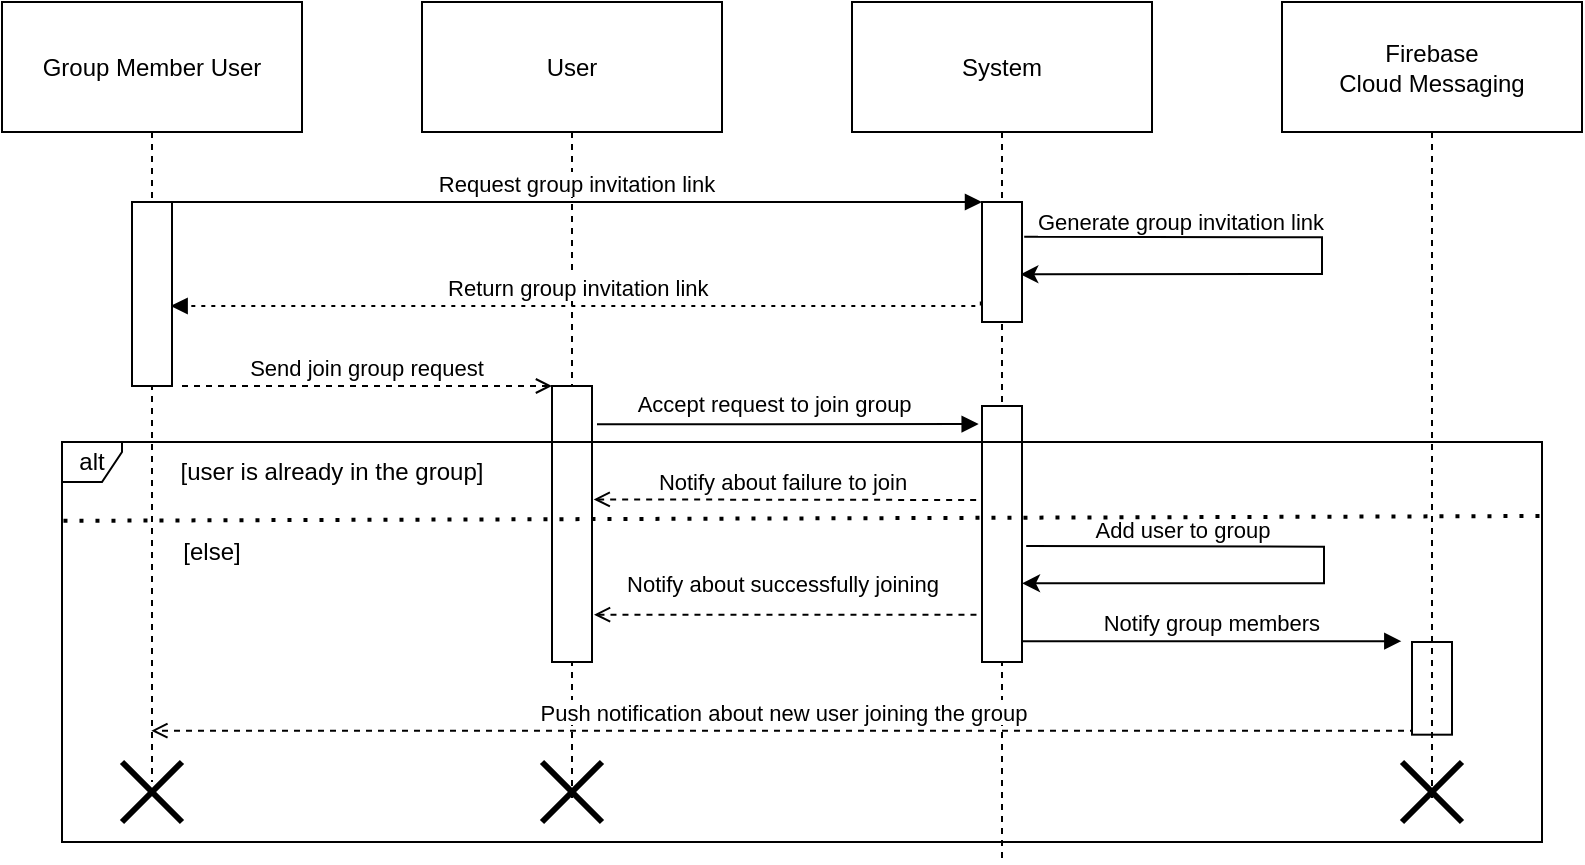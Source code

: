 <mxfile>
    <diagram name="Strona-1" id="NTGjzAoij-4RBShrze8b">
        <mxGraphModel dx="1911" dy="787" grid="1" gridSize="10" guides="1" tooltips="1" connect="1" arrows="1" fold="1" page="1" pageScale="1" pageWidth="827" pageHeight="1169" math="0" shadow="0">
            <root>
                <mxCell id="0"/>
                <mxCell id="1" parent="0"/>
                <mxCell id="2" value="User" style="shape=umlLifeline;perimeter=lifelinePerimeter;whiteSpace=wrap;container=1;dropTarget=0;collapsible=0;recursiveResize=0;outlineConnect=0;portConstraint=eastwest;newEdgeStyle={&quot;edgeStyle&quot;:&quot;elbowEdgeStyle&quot;,&quot;elbow&quot;:&quot;vertical&quot;,&quot;curved&quot;:0,&quot;rounded&quot;:0};size=65;movable=1;resizable=1;rotatable=1;deletable=1;editable=1;locked=0;connectable=1;" parent="1" vertex="1">
                    <mxGeometry width="150" height="400" as="geometry"/>
                </mxCell>
                <mxCell id="vf7bno58fgWeEznr3E9_-9" value="" style="rounded=0;whiteSpace=wrap;html=1;fillColor=default;" parent="1" vertex="1">
                    <mxGeometry x="65" y="192" width="20" height="138" as="geometry"/>
                </mxCell>
                <mxCell id="3" value="System" style="shape=umlLifeline;perimeter=lifelinePerimeter;whiteSpace=wrap;container=1;dropTarget=0;collapsible=0;recursiveResize=0;outlineConnect=0;portConstraint=eastwest;newEdgeStyle={&quot;edgeStyle&quot;:&quot;elbowEdgeStyle&quot;,&quot;elbow&quot;:&quot;vertical&quot;,&quot;curved&quot;:0,&quot;rounded&quot;:0};size=65;movable=1;resizable=1;rotatable=1;deletable=1;editable=1;locked=0;connectable=1;" parent="1" vertex="1">
                    <mxGeometry x="215" width="150" height="430" as="geometry"/>
                </mxCell>
                <mxCell id="4" value="Firebase&#10;Cloud Messaging" style="shape=umlLifeline;perimeter=lifelinePerimeter;whiteSpace=wrap;container=1;dropTarget=0;collapsible=0;recursiveResize=0;outlineConnect=0;portConstraint=eastwest;newEdgeStyle={&quot;edgeStyle&quot;:&quot;elbowEdgeStyle&quot;,&quot;elbow&quot;:&quot;vertical&quot;,&quot;curved&quot;:0,&quot;rounded&quot;:0};size=65;" parent="1" vertex="1">
                    <mxGeometry x="430" width="150" height="400" as="geometry"/>
                </mxCell>
                <mxCell id="5" value="Accept request to join group" style="verticalAlign=bottom;edgeStyle=elbowEdgeStyle;elbow=vertical;curved=0;rounded=0;endArrow=block;exitX=1.125;exitY=0.139;exitDx=0;exitDy=0;exitPerimeter=0;entryX=-0.083;entryY=0.071;entryDx=0;entryDy=0;entryPerimeter=0;" parent="1" source="vf7bno58fgWeEznr3E9_-9" target="vf7bno58fgWeEznr3E9_-10" edge="1">
                    <mxGeometry x="-0.066" y="1" relative="1" as="geometry">
                        <Array as="points"/>
                        <mxPoint x="74.5" y="212" as="sourcePoint"/>
                        <mxPoint x="210" y="200" as="targetPoint"/>
                        <mxPoint as="offset"/>
                    </mxGeometry>
                </mxCell>
                <mxCell id="6" value="Notify group members" style="verticalAlign=bottom;edgeStyle=elbowEdgeStyle;elbow=vertical;curved=0;rounded=0;endArrow=block;entryX=-0.086;entryY=0.079;entryDx=0;entryDy=0;entryPerimeter=0;exitX=1.181;exitY=0.915;exitDx=0;exitDy=0;exitPerimeter=0;" parent="1" edge="1">
                    <mxGeometry relative="1" as="geometry">
                        <Array as="points">
                            <mxPoint x="436.38" y="319.58"/>
                        </Array>
                        <mxPoint x="300.0" y="319.63" as="sourcePoint"/>
                        <mxPoint x="489.66" y="320.32" as="targetPoint"/>
                    </mxGeometry>
                </mxCell>
                <mxCell id="7" value="Push notification about new user joining the group" style="verticalAlign=bottom;edgeStyle=elbowEdgeStyle;elbow=vertical;curved=0;rounded=0;dashed=1;endArrow=open;endFill=0;exitX=0;exitY=1;exitDx=0;exitDy=0;" parent="1" source="FH-teB31ZwKQPtfeiBWO-8" edge="1">
                    <mxGeometry relative="1" as="geometry">
                        <Array as="points">
                            <mxPoint x="336" y="364.34"/>
                        </Array>
                        <mxPoint x="572.5" y="364.34" as="sourcePoint"/>
                        <mxPoint x="-135.333" y="364.34" as="targetPoint"/>
                    </mxGeometry>
                </mxCell>
                <mxCell id="vf7bno58fgWeEznr3E9_-7" value="Group Member User" style="shape=umlLifeline;perimeter=lifelinePerimeter;whiteSpace=wrap;container=1;dropTarget=0;collapsible=0;recursiveResize=0;outlineConnect=0;portConstraint=eastwest;newEdgeStyle={&quot;edgeStyle&quot;:&quot;elbowEdgeStyle&quot;,&quot;elbow&quot;:&quot;vertical&quot;,&quot;curved&quot;:0,&quot;rounded&quot;:0};size=65;" parent="1" vertex="1">
                    <mxGeometry x="-210" width="150" height="390" as="geometry"/>
                </mxCell>
                <mxCell id="vf7bno58fgWeEznr3E9_-8" value="Send join group request" style="verticalAlign=bottom;edgeStyle=elbowEdgeStyle;elbow=vertical;curved=0;rounded=0;endArrow=open;endFill=0;dashed=1;entryX=0;entryY=0;entryDx=0;entryDy=0;" parent="1" target="vf7bno58fgWeEznr3E9_-9" edge="1">
                    <mxGeometry relative="1" as="geometry">
                        <Array as="points">
                            <mxPoint x="-23.5" y="192"/>
                        </Array>
                        <mxPoint x="-120" y="192" as="sourcePoint"/>
                        <mxPoint x="60" y="192" as="targetPoint"/>
                    </mxGeometry>
                </mxCell>
                <mxCell id="vf7bno58fgWeEznr3E9_-10" value="" style="rounded=0;whiteSpace=wrap;html=1;fillColor=default;" parent="1" vertex="1">
                    <mxGeometry x="280" y="202" width="20" height="128" as="geometry"/>
                </mxCell>
                <mxCell id="vf7bno58fgWeEznr3E9_-12" value="Return group invitation link" style="verticalAlign=bottom;edgeStyle=elbowEdgeStyle;elbow=vertical;curved=0;rounded=0;dashed=1;dashPattern=2 3;endArrow=block;exitX=-0.03;exitY=0.829;exitDx=0;exitDy=0;exitPerimeter=0;" parent="1" source="FH-teB31ZwKQPtfeiBWO-11" edge="1">
                    <mxGeometry relative="1" as="geometry">
                        <Array as="points">
                            <mxPoint x="51.5" y="152"/>
                        </Array>
                        <mxPoint x="288" y="152" as="sourcePoint"/>
                        <mxPoint x="-125.676" y="152.0" as="targetPoint"/>
                    </mxGeometry>
                </mxCell>
                <mxCell id="vf7bno58fgWeEznr3E9_-13" value="Request group invitation link" style="verticalAlign=bottom;edgeStyle=elbowEdgeStyle;elbow=vertical;curved=0;rounded=0;endArrow=block;exitX=1;exitY=0;exitDx=0;exitDy=0;entryX=0;entryY=0;entryDx=0;entryDy=0;" parent="1" source="FH-teB31ZwKQPtfeiBWO-10" target="FH-teB31ZwKQPtfeiBWO-11" edge="1">
                    <mxGeometry relative="1" as="geometry">
                        <Array as="points"/>
                        <mxPoint x="-130" y="110" as="sourcePoint"/>
                        <mxPoint x="220" y="100" as="targetPoint"/>
                    </mxGeometry>
                </mxCell>
                <mxCell id="FH-teB31ZwKQPtfeiBWO-8" value="" style="rounded=0;whiteSpace=wrap;html=1;fillColor=none;" parent="1" vertex="1">
                    <mxGeometry x="495" y="320" width="20" height="46.34" as="geometry"/>
                </mxCell>
                <mxCell id="FH-teB31ZwKQPtfeiBWO-10" value="" style="rounded=0;whiteSpace=wrap;html=1;fillColor=default;" parent="1" vertex="1">
                    <mxGeometry x="-145" y="100" width="20" height="92" as="geometry"/>
                </mxCell>
                <mxCell id="FH-teB31ZwKQPtfeiBWO-13" value="" style="endArrow=classic;html=1;rounded=0;entryX=0.958;entryY=0.603;entryDx=0;entryDy=0;exitX=1.055;exitY=0.336;exitDx=0;exitDy=0;exitPerimeter=0;entryPerimeter=0;" parent="1" target="FH-teB31ZwKQPtfeiBWO-11" edge="1">
                    <mxGeometry width="50" height="50" relative="1" as="geometry">
                        <mxPoint x="301.1" y="117.33" as="sourcePoint"/>
                        <mxPoint x="300" y="142.17" as="targetPoint"/>
                        <Array as="points">
                            <mxPoint x="450" y="117.67"/>
                            <mxPoint x="450" y="136"/>
                        </Array>
                    </mxGeometry>
                </mxCell>
                <mxCell id="FH-teB31ZwKQPtfeiBWO-14" value="Generate group invitation link" style="edgeLabel;html=1;align=center;verticalAlign=middle;resizable=0;points=[];" parent="FH-teB31ZwKQPtfeiBWO-13" vertex="1" connectable="0">
                    <mxGeometry x="-0.5" y="-3" relative="1" as="geometry">
                        <mxPoint x="-2" y="-11" as="offset"/>
                    </mxGeometry>
                </mxCell>
                <mxCell id="FH-teB31ZwKQPtfeiBWO-15" value="" style="endArrow=classic;html=1;rounded=0;entryX=0.958;entryY=0.603;entryDx=0;entryDy=0;exitX=1.055;exitY=0.336;exitDx=0;exitDy=0;exitPerimeter=0;entryPerimeter=0;" parent="1" edge="1">
                    <mxGeometry width="50" height="50" relative="1" as="geometry">
                        <mxPoint x="302.1" y="272" as="sourcePoint"/>
                        <mxPoint x="300" y="290.67" as="targetPoint"/>
                        <Array as="points">
                            <mxPoint x="451" y="272.34"/>
                            <mxPoint x="451" y="290.67"/>
                        </Array>
                    </mxGeometry>
                </mxCell>
                <mxCell id="FH-teB31ZwKQPtfeiBWO-16" value="Add user to group" style="edgeLabel;html=1;align=center;verticalAlign=middle;resizable=0;points=[];" parent="FH-teB31ZwKQPtfeiBWO-15" vertex="1" connectable="0">
                    <mxGeometry x="-0.5" y="-3" relative="1" as="geometry">
                        <mxPoint x="-2" y="-11" as="offset"/>
                    </mxGeometry>
                </mxCell>
                <mxCell id="FH-teB31ZwKQPtfeiBWO-18" value="[user is already in the group]" style="text;html=1;align=center;verticalAlign=middle;whiteSpace=wrap;rounded=0;" parent="1" vertex="1">
                    <mxGeometry x="-130" y="220" width="170" height="30" as="geometry"/>
                </mxCell>
                <mxCell id="FH-teB31ZwKQPtfeiBWO-20" value="" style="endArrow=none;dashed=1;html=1;rounded=0;exitX=1.042;exitY=0.411;exitDx=0;exitDy=0;exitPerimeter=0;startArrow=open;startFill=0;" parent="1" source="vf7bno58fgWeEznr3E9_-9" edge="1">
                    <mxGeometry width="50" height="50" relative="1" as="geometry">
                        <mxPoint x="190" y="220" as="sourcePoint"/>
                        <mxPoint x="280" y="249" as="targetPoint"/>
                    </mxGeometry>
                </mxCell>
                <mxCell id="FH-teB31ZwKQPtfeiBWO-24" value="Notify about failure to join" style="edgeLabel;html=1;align=center;verticalAlign=middle;resizable=0;points=[];" parent="FH-teB31ZwKQPtfeiBWO-20" vertex="1" connectable="0">
                    <mxGeometry x="0.039" y="-1" relative="1" as="geometry">
                        <mxPoint x="-7" y="-10" as="offset"/>
                    </mxGeometry>
                </mxCell>
                <mxCell id="FH-teB31ZwKQPtfeiBWO-21" value="" style="endArrow=none;dashed=1;html=1;rounded=0;entryX=0;entryY=0.395;entryDx=0;entryDy=0;entryPerimeter=0;exitX=1.042;exitY=0.411;exitDx=0;exitDy=0;exitPerimeter=0;startArrow=open;startFill=0;" parent="1" edge="1">
                    <mxGeometry width="50" height="50" relative="1" as="geometry">
                        <mxPoint x="86" y="306.34" as="sourcePoint"/>
                        <mxPoint x="280" y="306.34" as="targetPoint"/>
                    </mxGeometry>
                </mxCell>
                <mxCell id="FH-teB31ZwKQPtfeiBWO-26" value="Notify about successfully joining" style="edgeLabel;html=1;align=center;verticalAlign=middle;resizable=0;points=[];" parent="FH-teB31ZwKQPtfeiBWO-21" vertex="1" connectable="0">
                    <mxGeometry x="-0.031" y="5" relative="1" as="geometry">
                        <mxPoint y="-11" as="offset"/>
                    </mxGeometry>
                </mxCell>
                <mxCell id="FH-teB31ZwKQPtfeiBWO-22" value="" style="endArrow=none;dashed=1;html=1;dashPattern=1 3;strokeWidth=2;rounded=0;entryX=0.999;entryY=0.185;entryDx=0;entryDy=0;entryPerimeter=0;exitX=0.001;exitY=0.197;exitDx=0;exitDy=0;exitPerimeter=0;" parent="1" source="FH-teB31ZwKQPtfeiBWO-17" target="FH-teB31ZwKQPtfeiBWO-17" edge="1">
                    <mxGeometry width="50" height="50" relative="1" as="geometry">
                        <mxPoint x="190" y="220" as="sourcePoint"/>
                        <mxPoint x="240" y="170" as="targetPoint"/>
                    </mxGeometry>
                </mxCell>
                <mxCell id="FH-teB31ZwKQPtfeiBWO-23" value="[else]" style="text;html=1;align=center;verticalAlign=middle;whiteSpace=wrap;rounded=0;" parent="1" vertex="1">
                    <mxGeometry x="-190" y="260" width="170" height="30" as="geometry"/>
                </mxCell>
                <mxCell id="gZi11fdVMtve-Rw_ZhxZ-7" value="" style="shape=umlDestroy;whiteSpace=wrap;html=1;strokeWidth=3;targetShapes=umlLifeline;" parent="1" vertex="1">
                    <mxGeometry x="-150" y="380" width="30" height="30" as="geometry"/>
                </mxCell>
                <mxCell id="gZi11fdVMtve-Rw_ZhxZ-9" value="" style="shape=umlDestroy;whiteSpace=wrap;html=1;strokeWidth=3;targetShapes=umlLifeline;" parent="1" vertex="1">
                    <mxGeometry x="60" y="380" width="30" height="30" as="geometry"/>
                </mxCell>
                <mxCell id="gZi11fdVMtve-Rw_ZhxZ-10" value="" style="shape=umlDestroy;whiteSpace=wrap;html=1;strokeWidth=3;targetShapes=umlLifeline;" parent="1" vertex="1">
                    <mxGeometry x="490" y="380" width="30" height="30" as="geometry"/>
                </mxCell>
                <mxCell id="FH-teB31ZwKQPtfeiBWO-11" value="" style="rounded=0;whiteSpace=wrap;html=1;fillColor=default;" parent="1" vertex="1">
                    <mxGeometry x="280" y="100" width="20" height="60" as="geometry"/>
                </mxCell>
                <mxCell id="FH-teB31ZwKQPtfeiBWO-17" value="alt" style="shape=umlFrame;whiteSpace=wrap;html=1;pointerEvents=0;width=30;height=20;" parent="1" vertex="1">
                    <mxGeometry x="-180" y="220" width="740" height="200" as="geometry"/>
                </mxCell>
            </root>
        </mxGraphModel>
    </diagram>
</mxfile>